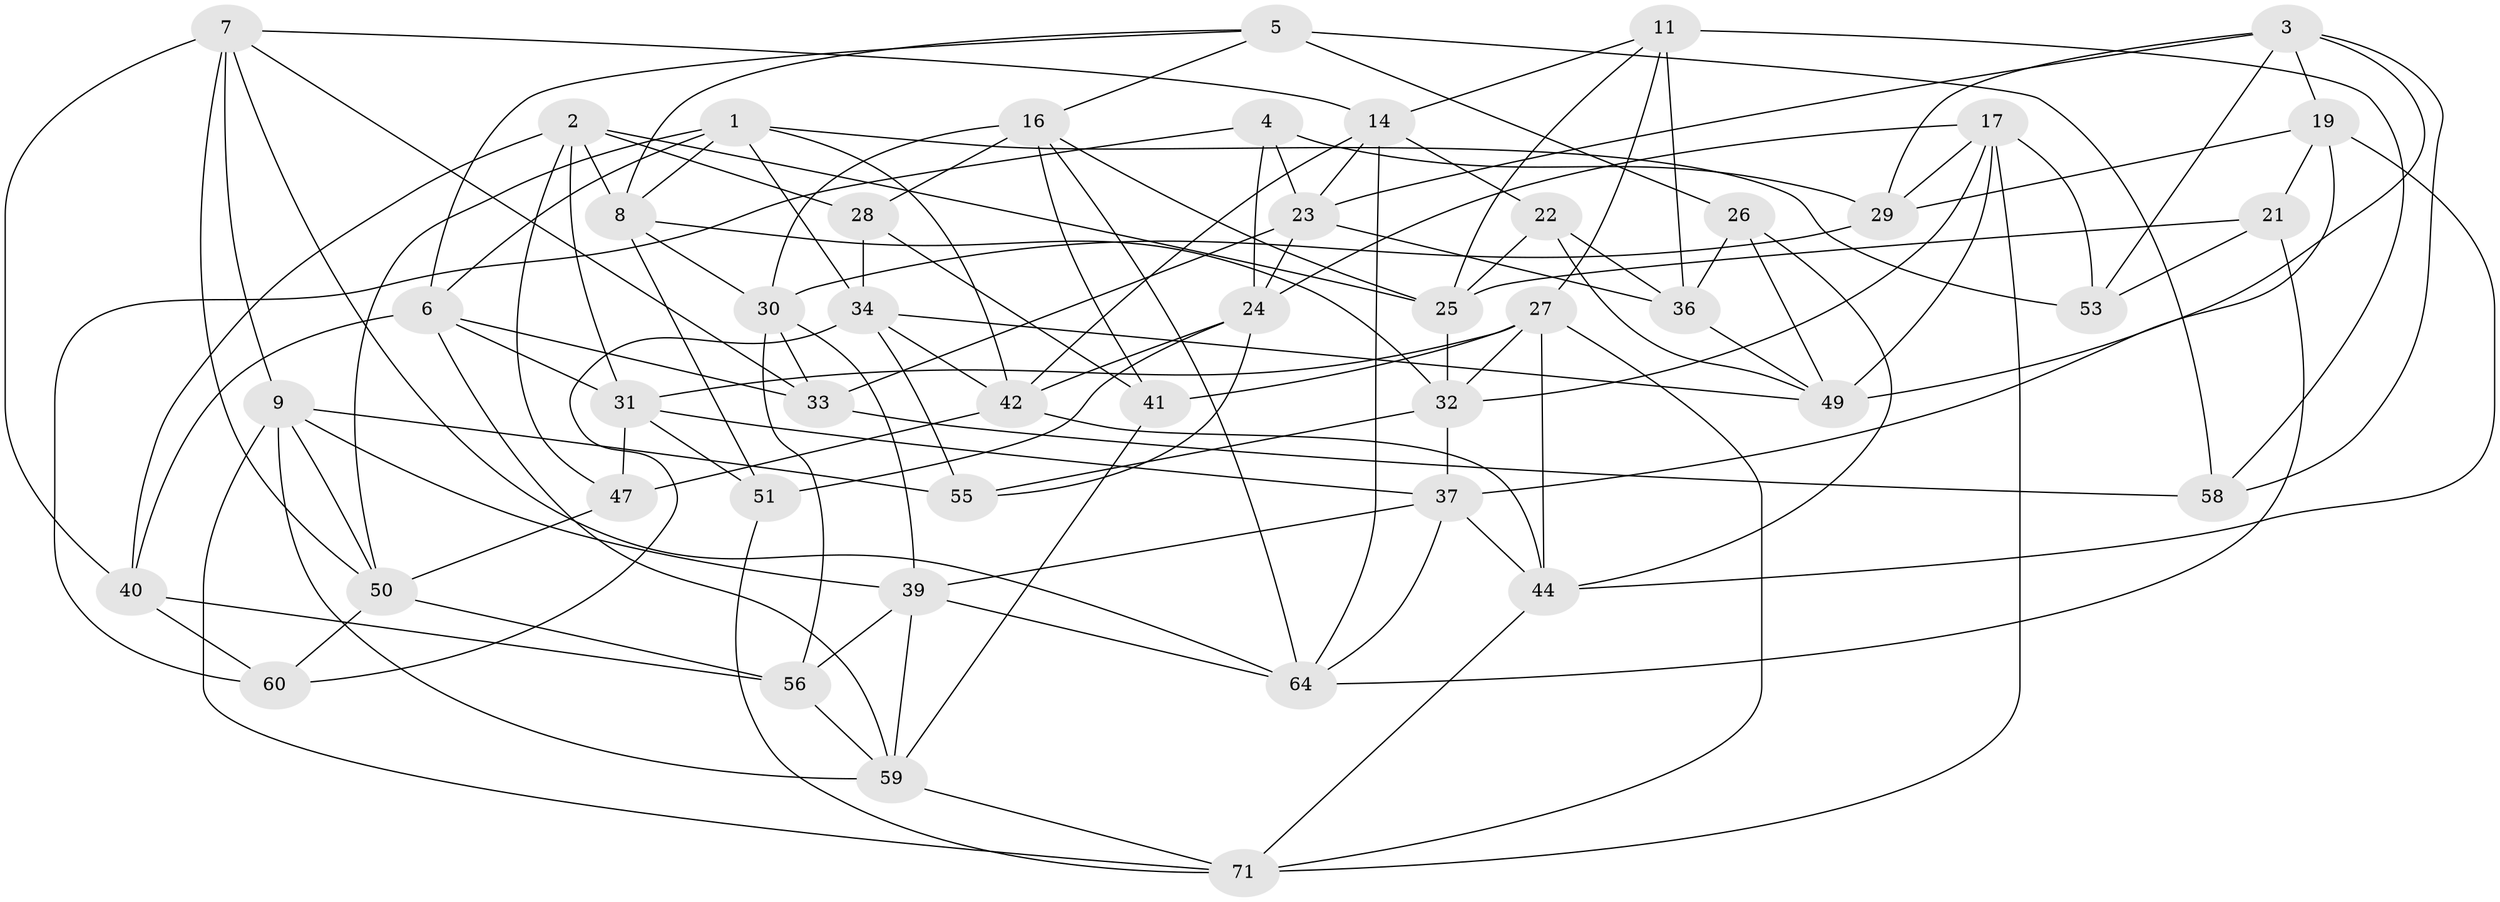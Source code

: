 // Generated by graph-tools (version 1.1) at 2025/52/02/27/25 19:52:31]
// undirected, 47 vertices, 125 edges
graph export_dot {
graph [start="1"]
  node [color=gray90,style=filled];
  1 [super="+12"];
  2 [super="+38"];
  3 [super="+20"];
  4;
  5 [super="+18"];
  6 [super="+69"];
  7 [super="+43"];
  8 [super="+13"];
  9 [super="+10"];
  11 [super="+76"];
  14 [super="+15"];
  16 [super="+82"];
  17 [super="+68"];
  19 [super="+62"];
  21;
  22;
  23 [super="+83"];
  24 [super="+78"];
  25 [super="+65"];
  26;
  27 [super="+72"];
  28;
  29 [super="+63"];
  30 [super="+35"];
  31 [super="+46"];
  32 [super="+70"];
  33 [super="+48"];
  34 [super="+73"];
  36 [super="+45"];
  37 [super="+57"];
  39 [super="+79"];
  40 [super="+52"];
  41;
  42 [super="+80"];
  44 [super="+54"];
  47;
  49 [super="+66"];
  50 [super="+75"];
  51;
  53;
  55;
  56 [super="+61"];
  58 [super="+77"];
  59 [super="+67"];
  60;
  64 [super="+74"];
  71 [super="+81"];
  1 -- 53;
  1 -- 34;
  1 -- 8;
  1 -- 50;
  1 -- 42;
  1 -- 6;
  2 -- 47;
  2 -- 31;
  2 -- 8;
  2 -- 25;
  2 -- 28;
  2 -- 40;
  3 -- 23;
  3 -- 53;
  3 -- 29;
  3 -- 19;
  3 -- 49;
  3 -- 58;
  4 -- 24;
  4 -- 29;
  4 -- 60;
  4 -- 23;
  5 -- 58 [weight=2];
  5 -- 16;
  5 -- 8;
  5 -- 26;
  5 -- 6;
  6 -- 40;
  6 -- 31;
  6 -- 59;
  6 -- 33;
  7 -- 64;
  7 -- 40;
  7 -- 9;
  7 -- 14;
  7 -- 33;
  7 -- 50;
  8 -- 32;
  8 -- 51;
  8 -- 30;
  9 -- 59;
  9 -- 55;
  9 -- 71;
  9 -- 39;
  9 -- 50;
  11 -- 36 [weight=2];
  11 -- 27;
  11 -- 14;
  11 -- 25;
  11 -- 58;
  14 -- 42;
  14 -- 64;
  14 -- 23;
  14 -- 22;
  16 -- 64;
  16 -- 28;
  16 -- 41;
  16 -- 30;
  16 -- 25;
  17 -- 49;
  17 -- 32;
  17 -- 29;
  17 -- 53;
  17 -- 71;
  17 -- 24;
  19 -- 44;
  19 -- 29 [weight=2];
  19 -- 21;
  19 -- 37;
  21 -- 53;
  21 -- 64;
  21 -- 25;
  22 -- 25;
  22 -- 36;
  22 -- 49;
  23 -- 36;
  23 -- 24;
  23 -- 33;
  24 -- 55;
  24 -- 42;
  24 -- 51;
  25 -- 32;
  26 -- 49;
  26 -- 36;
  26 -- 44;
  27 -- 41;
  27 -- 31;
  27 -- 32;
  27 -- 71;
  27 -- 44;
  28 -- 34;
  28 -- 41;
  29 -- 30;
  30 -- 39;
  30 -- 56;
  30 -- 33;
  31 -- 47;
  31 -- 51;
  31 -- 37;
  32 -- 37;
  32 -- 55;
  33 -- 58 [weight=2];
  34 -- 49;
  34 -- 60;
  34 -- 55;
  34 -- 42;
  36 -- 49;
  37 -- 39;
  37 -- 64;
  37 -- 44;
  39 -- 64;
  39 -- 56;
  39 -- 59;
  40 -- 56 [weight=2];
  40 -- 60;
  41 -- 59;
  42 -- 47;
  42 -- 44;
  44 -- 71;
  47 -- 50;
  50 -- 56;
  50 -- 60;
  51 -- 71;
  56 -- 59;
  59 -- 71;
}
